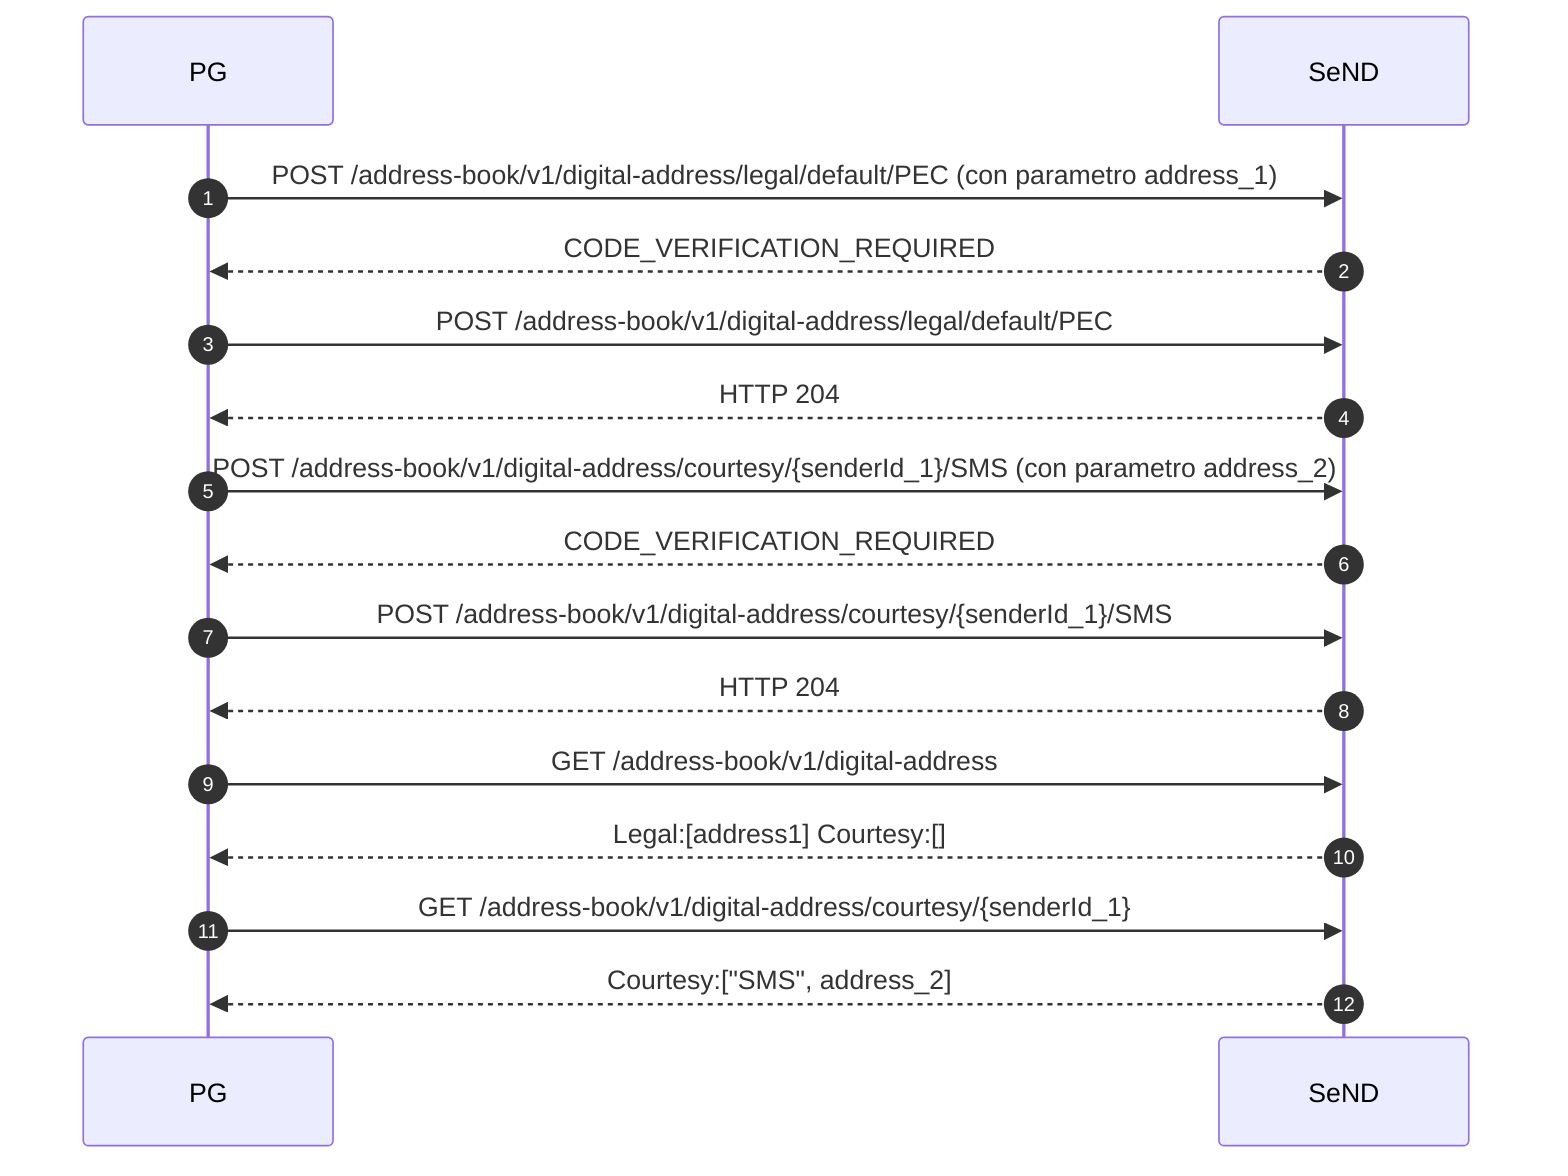sequenceDiagram
    autonumber
    PG->>SeND:  POST /address-book/v1/digital-address/legal/default/PEC (con parametro address_1)
    SeND-->>PG: CODE_VERIFICATION_REQUIRED
    PG->>SeND:  POST /address-book/v1/digital-address/legal/default/PEC 
    SeND-->>PG: HTTP 204
    PG->>SeND:  POST /address-book/v1/digital-address/courtesy/{senderId_1}/SMS (con parametro address_2)
    SeND-->>PG: CODE_VERIFICATION_REQUIRED
    PG->>SeND:  POST /address-book/v1/digital-address/courtesy/{senderId_1}/SMS 
    SeND-->>PG: HTTP 204    
    PG->>SeND:  GET /address-book/v1/digital-address
    SeND-->>PG: Legal:[address1]  Courtesy:[]
    PG->>SeND:  GET /address-book/v1/digital-address/courtesy/{senderId_1}
    SeND-->>PG:  Courtesy:["SMS", address_2]